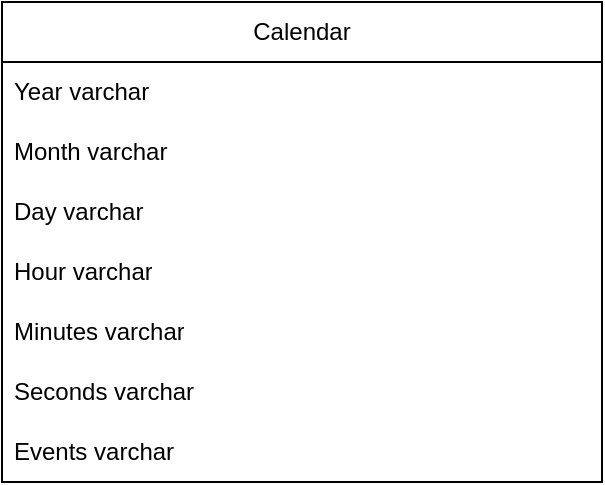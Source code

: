 <mxfile version="26.2.14">
  <diagram name="Página-1" id="8UunZCtG7Xry9VTjvPMj">
    <mxGraphModel dx="923" dy="503" grid="1" gridSize="10" guides="1" tooltips="1" connect="1" arrows="1" fold="1" page="1" pageScale="1" pageWidth="827" pageHeight="1169" math="0" shadow="0">
      <root>
        <mxCell id="0" />
        <mxCell id="1" parent="0" />
        <mxCell id="nNu0rRvG0CCMIucindRo-1" value="Calendar" style="swimlane;fontStyle=0;childLayout=stackLayout;horizontal=1;startSize=30;horizontalStack=0;resizeParent=1;resizeParentMax=0;resizeLast=0;collapsible=1;marginBottom=0;whiteSpace=wrap;html=1;" vertex="1" parent="1">
          <mxGeometry x="30" y="110" width="300" height="240" as="geometry">
            <mxRectangle x="110" y="160" width="90" height="30" as="alternateBounds" />
          </mxGeometry>
        </mxCell>
        <mxCell id="nNu0rRvG0CCMIucindRo-2" value="Year varchar" style="text;strokeColor=none;fillColor=none;align=left;verticalAlign=middle;spacingLeft=4;spacingRight=4;overflow=hidden;points=[[0,0.5],[1,0.5]];portConstraint=eastwest;rotatable=0;whiteSpace=wrap;html=1;" vertex="1" parent="nNu0rRvG0CCMIucindRo-1">
          <mxGeometry y="30" width="300" height="30" as="geometry" />
        </mxCell>
        <mxCell id="nNu0rRvG0CCMIucindRo-3" value="Month varchar" style="text;strokeColor=none;fillColor=none;align=left;verticalAlign=middle;spacingLeft=4;spacingRight=4;overflow=hidden;points=[[0,0.5],[1,0.5]];portConstraint=eastwest;rotatable=0;whiteSpace=wrap;html=1;" vertex="1" parent="nNu0rRvG0CCMIucindRo-1">
          <mxGeometry y="60" width="300" height="30" as="geometry" />
        </mxCell>
        <mxCell id="nNu0rRvG0CCMIucindRo-4" value="Day varchar" style="text;strokeColor=none;fillColor=none;align=left;verticalAlign=middle;spacingLeft=4;spacingRight=4;overflow=hidden;points=[[0,0.5],[1,0.5]];portConstraint=eastwest;rotatable=0;whiteSpace=wrap;html=1;" vertex="1" parent="nNu0rRvG0CCMIucindRo-1">
          <mxGeometry y="90" width="300" height="30" as="geometry" />
        </mxCell>
        <mxCell id="nNu0rRvG0CCMIucindRo-5" value="Hour varchar" style="text;strokeColor=none;fillColor=none;align=left;verticalAlign=middle;spacingLeft=4;spacingRight=4;overflow=hidden;points=[[0,0.5],[1,0.5]];portConstraint=eastwest;rotatable=0;whiteSpace=wrap;html=1;" vertex="1" parent="nNu0rRvG0CCMIucindRo-1">
          <mxGeometry y="120" width="300" height="30" as="geometry" />
        </mxCell>
        <mxCell id="nNu0rRvG0CCMIucindRo-6" value="Minutes varchar" style="text;strokeColor=none;fillColor=none;align=left;verticalAlign=middle;spacingLeft=4;spacingRight=4;overflow=hidden;points=[[0,0.5],[1,0.5]];portConstraint=eastwest;rotatable=0;whiteSpace=wrap;html=1;" vertex="1" parent="nNu0rRvG0CCMIucindRo-1">
          <mxGeometry y="150" width="300" height="30" as="geometry" />
        </mxCell>
        <mxCell id="nNu0rRvG0CCMIucindRo-7" value="Seconds varchar" style="text;strokeColor=none;fillColor=none;align=left;verticalAlign=middle;spacingLeft=4;spacingRight=4;overflow=hidden;points=[[0,0.5],[1,0.5]];portConstraint=eastwest;rotatable=0;whiteSpace=wrap;html=1;" vertex="1" parent="nNu0rRvG0CCMIucindRo-1">
          <mxGeometry y="180" width="300" height="30" as="geometry" />
        </mxCell>
        <mxCell id="nNu0rRvG0CCMIucindRo-8" value="Events varchar" style="text;strokeColor=none;fillColor=none;align=left;verticalAlign=middle;spacingLeft=4;spacingRight=4;overflow=hidden;points=[[0,0.5],[1,0.5]];portConstraint=eastwest;rotatable=0;whiteSpace=wrap;html=1;" vertex="1" parent="nNu0rRvG0CCMIucindRo-1">
          <mxGeometry y="210" width="300" height="30" as="geometry" />
        </mxCell>
      </root>
    </mxGraphModel>
  </diagram>
</mxfile>
